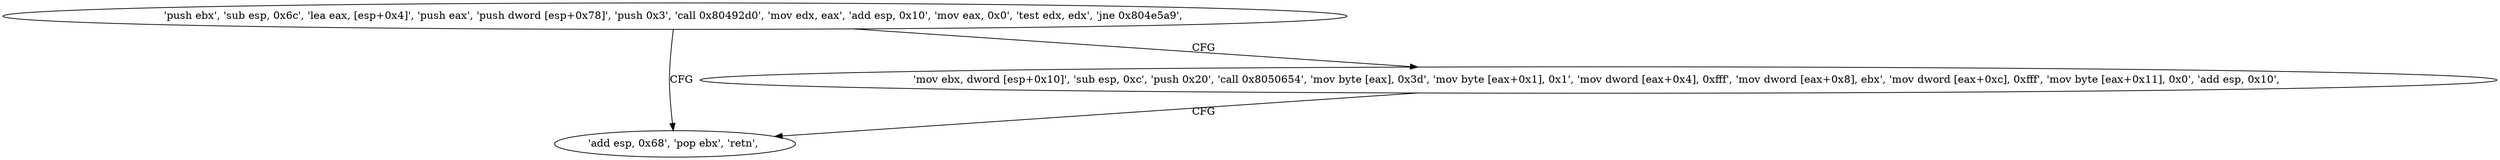 digraph "func" {
"134538586" [label = "'push ebx', 'sub esp, 0x6c', 'lea eax, [esp+0x4]', 'push eax', 'push dword [esp+0x78]', 'push 0x3', 'call 0x80492d0', 'mov edx, eax', 'add esp, 0x10', 'mov eax, 0x0', 'test edx, edx', 'jne 0x804e5a9', " ]
"134538665" [label = "'add esp, 0x68', 'pop ebx', 'retn', " ]
"134538620" [label = "'mov ebx, dword [esp+0x10]', 'sub esp, 0xc', 'push 0x20', 'call 0x8050654', 'mov byte [eax], 0x3d', 'mov byte [eax+0x1], 0x1', 'mov dword [eax+0x4], 0xfff', 'mov dword [eax+0x8], ebx', 'mov dword [eax+0xc], 0xfff', 'mov byte [eax+0x11], 0x0', 'add esp, 0x10', " ]
"134538586" -> "134538665" [ label = "CFG" ]
"134538586" -> "134538620" [ label = "CFG" ]
"134538620" -> "134538665" [ label = "CFG" ]
}
